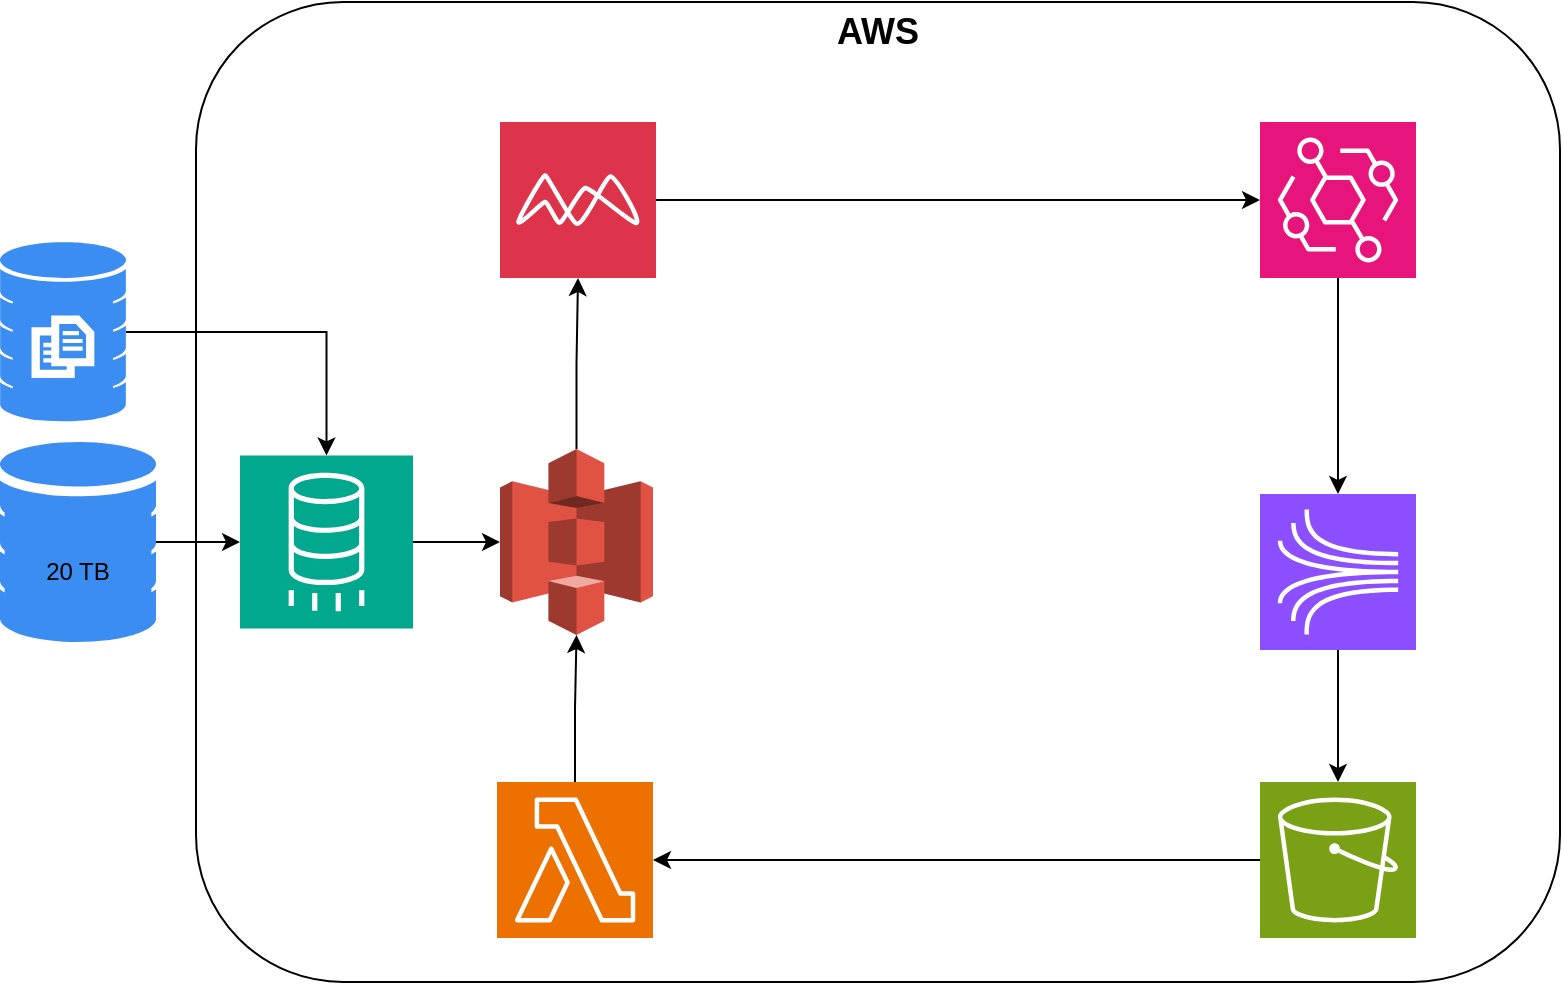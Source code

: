 <mxfile version="24.3.1" type="github">
  <diagram name="Page-1" id="9mzV-lpWS60-juknzmFb">
    <mxGraphModel dx="1066" dy="656" grid="1" gridSize="10" guides="1" tooltips="1" connect="1" arrows="1" fold="1" page="1" pageScale="1" pageWidth="850" pageHeight="1100" math="0" shadow="0">
      <root>
        <mxCell id="0" />
        <mxCell id="1" parent="0" />
        <mxCell id="w06xKKS2V2pI1HP8q2TN-10" value="" style="rounded=1;whiteSpace=wrap;html=1;" vertex="1" parent="1">
          <mxGeometry x="168" y="10" width="682" height="490" as="geometry" />
        </mxCell>
        <mxCell id="w06xKKS2V2pI1HP8q2TN-11" value="" style="edgeStyle=orthogonalEdgeStyle;rounded=0;orthogonalLoop=1;jettySize=auto;html=1;" edge="1" parent="1" source="w06xKKS2V2pI1HP8q2TN-1" target="w06xKKS2V2pI1HP8q2TN-9">
          <mxGeometry relative="1" as="geometry" />
        </mxCell>
        <mxCell id="w06xKKS2V2pI1HP8q2TN-1" value="" style="sketch=0;html=1;aspect=fixed;strokeColor=none;shadow=0;fillColor=#3B8DF1;verticalAlign=top;labelPosition=center;verticalLabelPosition=bottom;shape=mxgraph.gcp2.database_3" vertex="1" parent="1">
          <mxGeometry x="70" y="130" width="63" height="90" as="geometry" />
        </mxCell>
        <mxCell id="w06xKKS2V2pI1HP8q2TN-12" value="" style="edgeStyle=orthogonalEdgeStyle;rounded=0;orthogonalLoop=1;jettySize=auto;html=1;" edge="1" parent="1" source="w06xKKS2V2pI1HP8q2TN-2" target="w06xKKS2V2pI1HP8q2TN-9">
          <mxGeometry relative="1" as="geometry" />
        </mxCell>
        <mxCell id="w06xKKS2V2pI1HP8q2TN-2" value="" style="sketch=0;html=1;aspect=fixed;strokeColor=none;shadow=0;fillColor=#3B8DF1;verticalAlign=top;labelPosition=center;verticalLabelPosition=bottom;shape=mxgraph.gcp2.database_2" vertex="1" parent="1">
          <mxGeometry x="70" y="230" width="78" height="100" as="geometry" />
        </mxCell>
        <mxCell id="w06xKKS2V2pI1HP8q2TN-3" value="20 TB" style="text;html=1;align=center;verticalAlign=middle;whiteSpace=wrap;rounded=0;" vertex="1" parent="1">
          <mxGeometry x="79" y="280" width="60" height="30" as="geometry" />
        </mxCell>
        <mxCell id="w06xKKS2V2pI1HP8q2TN-15" value="" style="edgeStyle=orthogonalEdgeStyle;rounded=0;orthogonalLoop=1;jettySize=auto;html=1;" edge="1" parent="1" source="w06xKKS2V2pI1HP8q2TN-9" target="w06xKKS2V2pI1HP8q2TN-14">
          <mxGeometry relative="1" as="geometry" />
        </mxCell>
        <mxCell id="w06xKKS2V2pI1HP8q2TN-9" value="" style="sketch=0;points=[[0,0,0],[0.25,0,0],[0.5,0,0],[0.75,0,0],[1,0,0],[0,1,0],[0.25,1,0],[0.5,1,0],[0.75,1,0],[1,1,0],[0,0.25,0],[0,0.5,0],[0,0.75,0],[1,0.25,0],[1,0.5,0],[1,0.75,0]];outlineConnect=0;fontColor=#232F3E;fillColor=#01A88D;strokeColor=#ffffff;dashed=0;verticalLabelPosition=bottom;verticalAlign=top;align=center;html=1;fontSize=12;fontStyle=0;aspect=fixed;shape=mxgraph.aws4.resourceIcon;resIcon=mxgraph.aws4.database_migration_service;" vertex="1" parent="1">
          <mxGeometry x="190" y="236.75" width="86.5" height="86.5" as="geometry" />
        </mxCell>
        <mxCell id="w06xKKS2V2pI1HP8q2TN-17" value="" style="edgeStyle=orthogonalEdgeStyle;rounded=0;orthogonalLoop=1;jettySize=auto;html=1;" edge="1" parent="1" source="w06xKKS2V2pI1HP8q2TN-14" target="w06xKKS2V2pI1HP8q2TN-16">
          <mxGeometry relative="1" as="geometry" />
        </mxCell>
        <mxCell id="w06xKKS2V2pI1HP8q2TN-14" value="" style="outlineConnect=0;dashed=0;verticalLabelPosition=bottom;verticalAlign=top;align=center;html=1;shape=mxgraph.aws3.s3;fillColor=#E05243;gradientColor=none;" vertex="1" parent="1">
          <mxGeometry x="320" y="233.5" width="76.5" height="93" as="geometry" />
        </mxCell>
        <mxCell id="w06xKKS2V2pI1HP8q2TN-20" value="" style="edgeStyle=orthogonalEdgeStyle;rounded=0;orthogonalLoop=1;jettySize=auto;html=1;" edge="1" parent="1" source="w06xKKS2V2pI1HP8q2TN-16" target="w06xKKS2V2pI1HP8q2TN-19">
          <mxGeometry relative="1" as="geometry" />
        </mxCell>
        <mxCell id="w06xKKS2V2pI1HP8q2TN-16" value="" style="sketch=0;points=[[0,0,0],[0.25,0,0],[0.5,0,0],[0.75,0,0],[1,0,0],[0,1,0],[0.25,1,0],[0.5,1,0],[0.75,1,0],[1,1,0],[0,0.25,0],[0,0.5,0],[0,0.75,0],[1,0.25,0],[1,0.5,0],[1,0.75,0]];outlineConnect=0;fontColor=#232F3E;fillColor=#DD344C;strokeColor=#ffffff;dashed=0;verticalLabelPosition=bottom;verticalAlign=top;align=center;html=1;fontSize=12;fontStyle=0;aspect=fixed;shape=mxgraph.aws4.resourceIcon;resIcon=mxgraph.aws4.macie;" vertex="1" parent="1">
          <mxGeometry x="320" y="70" width="78" height="78" as="geometry" />
        </mxCell>
        <mxCell id="w06xKKS2V2pI1HP8q2TN-18" value="&lt;b&gt;&lt;font style=&quot;font-size: 18px;&quot;&gt;AWS&lt;/font&gt;&lt;/b&gt;" style="text;html=1;align=center;verticalAlign=middle;whiteSpace=wrap;rounded=0;" vertex="1" parent="1">
          <mxGeometry x="479" y="10" width="60" height="30" as="geometry" />
        </mxCell>
        <mxCell id="w06xKKS2V2pI1HP8q2TN-22" value="" style="edgeStyle=orthogonalEdgeStyle;rounded=0;orthogonalLoop=1;jettySize=auto;html=1;" edge="1" parent="1" source="w06xKKS2V2pI1HP8q2TN-19" target="w06xKKS2V2pI1HP8q2TN-21">
          <mxGeometry relative="1" as="geometry" />
        </mxCell>
        <mxCell id="w06xKKS2V2pI1HP8q2TN-19" value="" style="sketch=0;points=[[0,0,0],[0.25,0,0],[0.5,0,0],[0.75,0,0],[1,0,0],[0,1,0],[0.25,1,0],[0.5,1,0],[0.75,1,0],[1,1,0],[0,0.25,0],[0,0.5,0],[0,0.75,0],[1,0.25,0],[1,0.5,0],[1,0.75,0]];outlineConnect=0;fontColor=#232F3E;fillColor=#E7157B;strokeColor=#ffffff;dashed=0;verticalLabelPosition=bottom;verticalAlign=top;align=center;html=1;fontSize=12;fontStyle=0;aspect=fixed;shape=mxgraph.aws4.resourceIcon;resIcon=mxgraph.aws4.eventbridge;" vertex="1" parent="1">
          <mxGeometry x="700" y="70" width="78" height="78" as="geometry" />
        </mxCell>
        <mxCell id="w06xKKS2V2pI1HP8q2TN-25" value="" style="edgeStyle=orthogonalEdgeStyle;rounded=0;orthogonalLoop=1;jettySize=auto;html=1;" edge="1" parent="1" source="w06xKKS2V2pI1HP8q2TN-21" target="w06xKKS2V2pI1HP8q2TN-24">
          <mxGeometry relative="1" as="geometry" />
        </mxCell>
        <mxCell id="w06xKKS2V2pI1HP8q2TN-21" value="" style="sketch=0;points=[[0,0,0],[0.25,0,0],[0.5,0,0],[0.75,0,0],[1,0,0],[0,1,0],[0.25,1,0],[0.5,1,0],[0.75,1,0],[1,1,0],[0,0.25,0],[0,0.5,0],[0,0.75,0],[1,0.25,0],[1,0.5,0],[1,0.75,0]];outlineConnect=0;fontColor=#232F3E;fillColor=#8C4FFF;strokeColor=#ffffff;dashed=0;verticalLabelPosition=bottom;verticalAlign=top;align=center;html=1;fontSize=12;fontStyle=0;aspect=fixed;shape=mxgraph.aws4.resourceIcon;resIcon=mxgraph.aws4.kinesis;" vertex="1" parent="1">
          <mxGeometry x="700" y="256" width="78" height="78" as="geometry" />
        </mxCell>
        <mxCell id="w06xKKS2V2pI1HP8q2TN-27" value="" style="edgeStyle=orthogonalEdgeStyle;rounded=0;orthogonalLoop=1;jettySize=auto;html=1;" edge="1" parent="1" source="w06xKKS2V2pI1HP8q2TN-24" target="w06xKKS2V2pI1HP8q2TN-26">
          <mxGeometry relative="1" as="geometry" />
        </mxCell>
        <mxCell id="w06xKKS2V2pI1HP8q2TN-24" value="" style="sketch=0;points=[[0,0,0],[0.25,0,0],[0.5,0,0],[0.75,0,0],[1,0,0],[0,1,0],[0.25,1,0],[0.5,1,0],[0.75,1,0],[1,1,0],[0,0.25,0],[0,0.5,0],[0,0.75,0],[1,0.25,0],[1,0.5,0],[1,0.75,0]];outlineConnect=0;fontColor=#232F3E;fillColor=#7AA116;strokeColor=#ffffff;dashed=0;verticalLabelPosition=bottom;verticalAlign=top;align=center;html=1;fontSize=12;fontStyle=0;aspect=fixed;shape=mxgraph.aws4.resourceIcon;resIcon=mxgraph.aws4.s3;" vertex="1" parent="1">
          <mxGeometry x="700" y="400" width="78" height="78" as="geometry" />
        </mxCell>
        <mxCell id="w06xKKS2V2pI1HP8q2TN-28" value="" style="edgeStyle=orthogonalEdgeStyle;rounded=0;orthogonalLoop=1;jettySize=auto;html=1;" edge="1" parent="1" source="w06xKKS2V2pI1HP8q2TN-26" target="w06xKKS2V2pI1HP8q2TN-14">
          <mxGeometry relative="1" as="geometry" />
        </mxCell>
        <mxCell id="w06xKKS2V2pI1HP8q2TN-26" value="" style="sketch=0;points=[[0,0,0],[0.25,0,0],[0.5,0,0],[0.75,0,0],[1,0,0],[0,1,0],[0.25,1,0],[0.5,1,0],[0.75,1,0],[1,1,0],[0,0.25,0],[0,0.5,0],[0,0.75,0],[1,0.25,0],[1,0.5,0],[1,0.75,0]];outlineConnect=0;fontColor=#232F3E;fillColor=#ED7100;strokeColor=#ffffff;dashed=0;verticalLabelPosition=bottom;verticalAlign=top;align=center;html=1;fontSize=12;fontStyle=0;aspect=fixed;shape=mxgraph.aws4.resourceIcon;resIcon=mxgraph.aws4.lambda;" vertex="1" parent="1">
          <mxGeometry x="318.5" y="400" width="78" height="78" as="geometry" />
        </mxCell>
      </root>
    </mxGraphModel>
  </diagram>
</mxfile>
